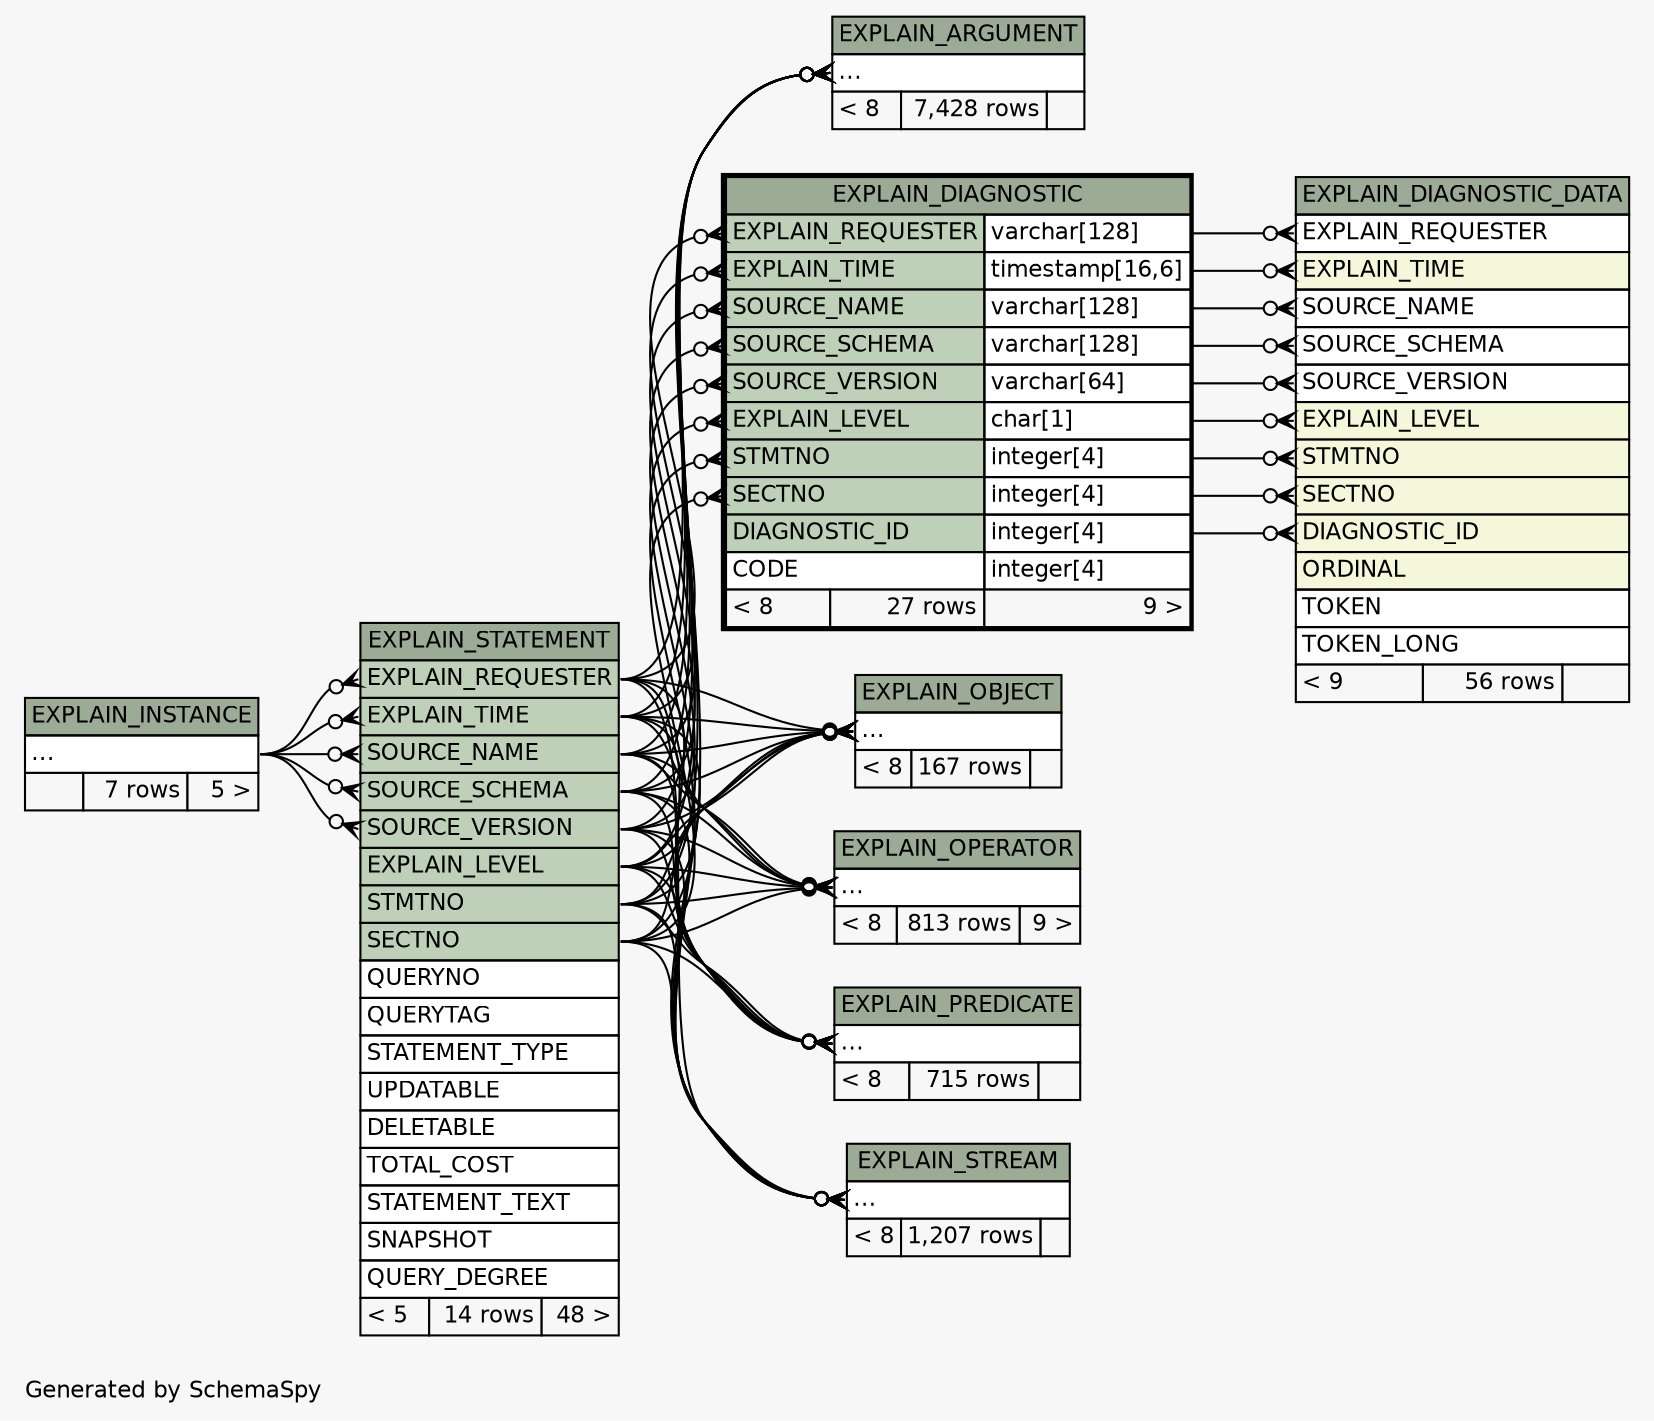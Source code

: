 // dot 2.38.0 on Windows 10 10.0
// SchemaSpy rev Unknown
digraph "twoDegreesRelationshipsDiagram" {
  graph [
    rankdir="RL"
    bgcolor="#f7f7f7"
    label="\nGenerated by SchemaSpy"
    labeljust="l"
    nodesep="0.18"
    ranksep="0.46"
    fontname="Helvetica"
    fontsize="11"
  ];
  node [
    fontname="Helvetica"
    fontsize="11"
    shape="plaintext"
  ];
  edge [
    arrowsize="0.8"
  ];
  "EXPLAIN_ARGUMENT":"elipses":w -> "EXPLAIN_STATEMENT":"EXPLAIN_LEVEL":e [arrowhead=none dir=back arrowtail=crowodot];
  "EXPLAIN_ARGUMENT":"elipses":w -> "EXPLAIN_STATEMENT":"EXPLAIN_REQUESTER":e [arrowhead=none dir=back arrowtail=crowodot];
  "EXPLAIN_ARGUMENT":"elipses":w -> "EXPLAIN_STATEMENT":"EXPLAIN_TIME":e [arrowhead=none dir=back arrowtail=crowodot];
  "EXPLAIN_ARGUMENT":"elipses":w -> "EXPLAIN_STATEMENT":"SECTNO":e [arrowhead=none dir=back arrowtail=crowodot];
  "EXPLAIN_ARGUMENT":"elipses":w -> "EXPLAIN_STATEMENT":"SOURCE_NAME":e [arrowhead=none dir=back arrowtail=crowodot];
  "EXPLAIN_ARGUMENT":"elipses":w -> "EXPLAIN_STATEMENT":"SOURCE_SCHEMA":e [arrowhead=none dir=back arrowtail=crowodot];
  "EXPLAIN_ARGUMENT":"elipses":w -> "EXPLAIN_STATEMENT":"SOURCE_VERSION":e [arrowhead=none dir=back arrowtail=crowodot];
  "EXPLAIN_ARGUMENT":"elipses":w -> "EXPLAIN_STATEMENT":"STMTNO":e [arrowhead=none dir=back arrowtail=crowodot];
  "EXPLAIN_DIAGNOSTIC":"EXPLAIN_LEVEL":w -> "EXPLAIN_STATEMENT":"EXPLAIN_LEVEL":e [arrowhead=none dir=back arrowtail=crowodot];
  "EXPLAIN_DIAGNOSTIC":"EXPLAIN_REQUESTER":w -> "EXPLAIN_STATEMENT":"EXPLAIN_REQUESTER":e [arrowhead=none dir=back arrowtail=crowodot];
  "EXPLAIN_DIAGNOSTIC":"EXPLAIN_TIME":w -> "EXPLAIN_STATEMENT":"EXPLAIN_TIME":e [arrowhead=none dir=back arrowtail=crowodot];
  "EXPLAIN_DIAGNOSTIC":"SECTNO":w -> "EXPLAIN_STATEMENT":"SECTNO":e [arrowhead=none dir=back arrowtail=crowodot];
  "EXPLAIN_DIAGNOSTIC":"SOURCE_NAME":w -> "EXPLAIN_STATEMENT":"SOURCE_NAME":e [arrowhead=none dir=back arrowtail=crowodot];
  "EXPLAIN_DIAGNOSTIC":"SOURCE_SCHEMA":w -> "EXPLAIN_STATEMENT":"SOURCE_SCHEMA":e [arrowhead=none dir=back arrowtail=crowodot];
  "EXPLAIN_DIAGNOSTIC":"SOURCE_VERSION":w -> "EXPLAIN_STATEMENT":"SOURCE_VERSION":e [arrowhead=none dir=back arrowtail=crowodot];
  "EXPLAIN_DIAGNOSTIC":"STMTNO":w -> "EXPLAIN_STATEMENT":"STMTNO":e [arrowhead=none dir=back arrowtail=crowodot];
  "EXPLAIN_DIAGNOSTIC_DATA":"DIAGNOSTIC_ID":w -> "EXPLAIN_DIAGNOSTIC":"DIAGNOSTIC_ID.type":e [arrowhead=none dir=back arrowtail=crowodot];
  "EXPLAIN_DIAGNOSTIC_DATA":"EXPLAIN_LEVEL":w -> "EXPLAIN_DIAGNOSTIC":"EXPLAIN_LEVEL.type":e [arrowhead=none dir=back arrowtail=crowodot];
  "EXPLAIN_DIAGNOSTIC_DATA":"EXPLAIN_REQUESTER":w -> "EXPLAIN_DIAGNOSTIC":"EXPLAIN_REQUESTER.type":e [arrowhead=none dir=back arrowtail=crowodot];
  "EXPLAIN_DIAGNOSTIC_DATA":"EXPLAIN_TIME":w -> "EXPLAIN_DIAGNOSTIC":"EXPLAIN_TIME.type":e [arrowhead=none dir=back arrowtail=crowodot];
  "EXPLAIN_DIAGNOSTIC_DATA":"SECTNO":w -> "EXPLAIN_DIAGNOSTIC":"SECTNO.type":e [arrowhead=none dir=back arrowtail=crowodot];
  "EXPLAIN_DIAGNOSTIC_DATA":"SOURCE_NAME":w -> "EXPLAIN_DIAGNOSTIC":"SOURCE_NAME.type":e [arrowhead=none dir=back arrowtail=crowodot];
  "EXPLAIN_DIAGNOSTIC_DATA":"SOURCE_SCHEMA":w -> "EXPLAIN_DIAGNOSTIC":"SOURCE_SCHEMA.type":e [arrowhead=none dir=back arrowtail=crowodot];
  "EXPLAIN_DIAGNOSTIC_DATA":"SOURCE_VERSION":w -> "EXPLAIN_DIAGNOSTIC":"SOURCE_VERSION.type":e [arrowhead=none dir=back arrowtail=crowodot];
  "EXPLAIN_DIAGNOSTIC_DATA":"STMTNO":w -> "EXPLAIN_DIAGNOSTIC":"STMTNO.type":e [arrowhead=none dir=back arrowtail=crowodot];
  "EXPLAIN_OBJECT":"elipses":w -> "EXPLAIN_STATEMENT":"EXPLAIN_LEVEL":e [arrowhead=none dir=back arrowtail=crowodot];
  "EXPLAIN_OBJECT":"elipses":w -> "EXPLAIN_STATEMENT":"EXPLAIN_REQUESTER":e [arrowhead=none dir=back arrowtail=crowodot];
  "EXPLAIN_OBJECT":"elipses":w -> "EXPLAIN_STATEMENT":"EXPLAIN_TIME":e [arrowhead=none dir=back arrowtail=crowodot];
  "EXPLAIN_OBJECT":"elipses":w -> "EXPLAIN_STATEMENT":"SECTNO":e [arrowhead=none dir=back arrowtail=crowodot];
  "EXPLAIN_OBJECT":"elipses":w -> "EXPLAIN_STATEMENT":"SOURCE_NAME":e [arrowhead=none dir=back arrowtail=crowodot];
  "EXPLAIN_OBJECT":"elipses":w -> "EXPLAIN_STATEMENT":"SOURCE_SCHEMA":e [arrowhead=none dir=back arrowtail=crowodot];
  "EXPLAIN_OBJECT":"elipses":w -> "EXPLAIN_STATEMENT":"SOURCE_VERSION":e [arrowhead=none dir=back arrowtail=crowodot];
  "EXPLAIN_OBJECT":"elipses":w -> "EXPLAIN_STATEMENT":"STMTNO":e [arrowhead=none dir=back arrowtail=crowodot];
  "EXPLAIN_OPERATOR":"elipses":w -> "EXPLAIN_STATEMENT":"EXPLAIN_LEVEL":e [arrowhead=none dir=back arrowtail=crowodot];
  "EXPLAIN_OPERATOR":"elipses":w -> "EXPLAIN_STATEMENT":"EXPLAIN_REQUESTER":e [arrowhead=none dir=back arrowtail=crowodot];
  "EXPLAIN_OPERATOR":"elipses":w -> "EXPLAIN_STATEMENT":"EXPLAIN_TIME":e [arrowhead=none dir=back arrowtail=crowodot];
  "EXPLAIN_OPERATOR":"elipses":w -> "EXPLAIN_STATEMENT":"SECTNO":e [arrowhead=none dir=back arrowtail=crowodot];
  "EXPLAIN_OPERATOR":"elipses":w -> "EXPLAIN_STATEMENT":"SOURCE_NAME":e [arrowhead=none dir=back arrowtail=crowodot];
  "EXPLAIN_OPERATOR":"elipses":w -> "EXPLAIN_STATEMENT":"SOURCE_SCHEMA":e [arrowhead=none dir=back arrowtail=crowodot];
  "EXPLAIN_OPERATOR":"elipses":w -> "EXPLAIN_STATEMENT":"SOURCE_VERSION":e [arrowhead=none dir=back arrowtail=crowodot];
  "EXPLAIN_OPERATOR":"elipses":w -> "EXPLAIN_STATEMENT":"STMTNO":e [arrowhead=none dir=back arrowtail=crowodot];
  "EXPLAIN_PREDICATE":"elipses":w -> "EXPLAIN_STATEMENT":"EXPLAIN_LEVEL":e [arrowhead=none dir=back arrowtail=crowodot];
  "EXPLAIN_PREDICATE":"elipses":w -> "EXPLAIN_STATEMENT":"EXPLAIN_REQUESTER":e [arrowhead=none dir=back arrowtail=crowodot];
  "EXPLAIN_PREDICATE":"elipses":w -> "EXPLAIN_STATEMENT":"EXPLAIN_TIME":e [arrowhead=none dir=back arrowtail=crowodot];
  "EXPLAIN_PREDICATE":"elipses":w -> "EXPLAIN_STATEMENT":"SECTNO":e [arrowhead=none dir=back arrowtail=crowodot];
  "EXPLAIN_PREDICATE":"elipses":w -> "EXPLAIN_STATEMENT":"SOURCE_NAME":e [arrowhead=none dir=back arrowtail=crowodot];
  "EXPLAIN_PREDICATE":"elipses":w -> "EXPLAIN_STATEMENT":"SOURCE_SCHEMA":e [arrowhead=none dir=back arrowtail=crowodot];
  "EXPLAIN_PREDICATE":"elipses":w -> "EXPLAIN_STATEMENT":"SOURCE_VERSION":e [arrowhead=none dir=back arrowtail=crowodot];
  "EXPLAIN_PREDICATE":"elipses":w -> "EXPLAIN_STATEMENT":"STMTNO":e [arrowhead=none dir=back arrowtail=crowodot];
  "EXPLAIN_STATEMENT":"EXPLAIN_REQUESTER":w -> "EXPLAIN_INSTANCE":"elipses":e [arrowhead=none dir=back arrowtail=crowodot];
  "EXPLAIN_STATEMENT":"EXPLAIN_TIME":w -> "EXPLAIN_INSTANCE":"elipses":e [arrowhead=none dir=back arrowtail=crowodot];
  "EXPLAIN_STATEMENT":"SOURCE_NAME":w -> "EXPLAIN_INSTANCE":"elipses":e [arrowhead=none dir=back arrowtail=crowodot];
  "EXPLAIN_STATEMENT":"SOURCE_SCHEMA":w -> "EXPLAIN_INSTANCE":"elipses":e [arrowhead=none dir=back arrowtail=crowodot];
  "EXPLAIN_STATEMENT":"SOURCE_VERSION":w -> "EXPLAIN_INSTANCE":"elipses":e [arrowhead=none dir=back arrowtail=crowodot];
  "EXPLAIN_STREAM":"elipses":w -> "EXPLAIN_STATEMENT":"EXPLAIN_LEVEL":e [arrowhead=none dir=back arrowtail=crowodot];
  "EXPLAIN_STREAM":"elipses":w -> "EXPLAIN_STATEMENT":"EXPLAIN_REQUESTER":e [arrowhead=none dir=back arrowtail=crowodot];
  "EXPLAIN_STREAM":"elipses":w -> "EXPLAIN_STATEMENT":"EXPLAIN_TIME":e [arrowhead=none dir=back arrowtail=crowodot];
  "EXPLAIN_STREAM":"elipses":w -> "EXPLAIN_STATEMENT":"SECTNO":e [arrowhead=none dir=back arrowtail=crowodot];
  "EXPLAIN_STREAM":"elipses":w -> "EXPLAIN_STATEMENT":"SOURCE_NAME":e [arrowhead=none dir=back arrowtail=crowodot];
  "EXPLAIN_STREAM":"elipses":w -> "EXPLAIN_STATEMENT":"SOURCE_SCHEMA":e [arrowhead=none dir=back arrowtail=crowodot];
  "EXPLAIN_STREAM":"elipses":w -> "EXPLAIN_STATEMENT":"SOURCE_VERSION":e [arrowhead=none dir=back arrowtail=crowodot];
  "EXPLAIN_STREAM":"elipses":w -> "EXPLAIN_STATEMENT":"STMTNO":e [arrowhead=none dir=back arrowtail=crowodot];
  "EXPLAIN_ARGUMENT" [
    label=<
    <TABLE BORDER="0" CELLBORDER="1" CELLSPACING="0" BGCOLOR="#ffffff">
      <TR><TD COLSPAN="3" BGCOLOR="#9bab96" ALIGN="CENTER">EXPLAIN_ARGUMENT</TD></TR>
      <TR><TD PORT="elipses" COLSPAN="3" ALIGN="LEFT">...</TD></TR>
      <TR><TD ALIGN="LEFT" BGCOLOR="#f7f7f7">&lt; 8</TD><TD ALIGN="RIGHT" BGCOLOR="#f7f7f7">7,428 rows</TD><TD ALIGN="RIGHT" BGCOLOR="#f7f7f7">  </TD></TR>
    </TABLE>>
    URL="EXPLAIN_ARGUMENT.html"
    tooltip="EXPLAIN_ARGUMENT"
  ];
  "EXPLAIN_DIAGNOSTIC" [
    label=<
    <TABLE BORDER="2" CELLBORDER="1" CELLSPACING="0" BGCOLOR="#ffffff">
      <TR><TD COLSPAN="3" BGCOLOR="#9bab96" ALIGN="CENTER">EXPLAIN_DIAGNOSTIC</TD></TR>
      <TR><TD PORT="EXPLAIN_REQUESTER" COLSPAN="2" BGCOLOR="#bed1b8" ALIGN="LEFT">EXPLAIN_REQUESTER</TD><TD PORT="EXPLAIN_REQUESTER.type" ALIGN="LEFT">varchar[128]</TD></TR>
      <TR><TD PORT="EXPLAIN_TIME" COLSPAN="2" BGCOLOR="#bed1b8" ALIGN="LEFT">EXPLAIN_TIME</TD><TD PORT="EXPLAIN_TIME.type" ALIGN="LEFT">timestamp[16,6]</TD></TR>
      <TR><TD PORT="SOURCE_NAME" COLSPAN="2" BGCOLOR="#bed1b8" ALIGN="LEFT">SOURCE_NAME</TD><TD PORT="SOURCE_NAME.type" ALIGN="LEFT">varchar[128]</TD></TR>
      <TR><TD PORT="SOURCE_SCHEMA" COLSPAN="2" BGCOLOR="#bed1b8" ALIGN="LEFT">SOURCE_SCHEMA</TD><TD PORT="SOURCE_SCHEMA.type" ALIGN="LEFT">varchar[128]</TD></TR>
      <TR><TD PORT="SOURCE_VERSION" COLSPAN="2" BGCOLOR="#bed1b8" ALIGN="LEFT">SOURCE_VERSION</TD><TD PORT="SOURCE_VERSION.type" ALIGN="LEFT">varchar[64]</TD></TR>
      <TR><TD PORT="EXPLAIN_LEVEL" COLSPAN="2" BGCOLOR="#bed1b8" ALIGN="LEFT">EXPLAIN_LEVEL</TD><TD PORT="EXPLAIN_LEVEL.type" ALIGN="LEFT">char[1]</TD></TR>
      <TR><TD PORT="STMTNO" COLSPAN="2" BGCOLOR="#bed1b8" ALIGN="LEFT">STMTNO</TD><TD PORT="STMTNO.type" ALIGN="LEFT">integer[4]</TD></TR>
      <TR><TD PORT="SECTNO" COLSPAN="2" BGCOLOR="#bed1b8" ALIGN="LEFT">SECTNO</TD><TD PORT="SECTNO.type" ALIGN="LEFT">integer[4]</TD></TR>
      <TR><TD PORT="DIAGNOSTIC_ID" COLSPAN="2" BGCOLOR="#bed1b8" ALIGN="LEFT">DIAGNOSTIC_ID</TD><TD PORT="DIAGNOSTIC_ID.type" ALIGN="LEFT">integer[4]</TD></TR>
      <TR><TD PORT="CODE" COLSPAN="2" ALIGN="LEFT">CODE</TD><TD PORT="CODE.type" ALIGN="LEFT">integer[4]</TD></TR>
      <TR><TD ALIGN="LEFT" BGCOLOR="#f7f7f7">&lt; 8</TD><TD ALIGN="RIGHT" BGCOLOR="#f7f7f7">27 rows</TD><TD ALIGN="RIGHT" BGCOLOR="#f7f7f7">9 &gt;</TD></TR>
    </TABLE>>
    URL="EXPLAIN_DIAGNOSTIC.html"
    tooltip="EXPLAIN_DIAGNOSTIC"
  ];
  "EXPLAIN_DIAGNOSTIC_DATA" [
    label=<
    <TABLE BORDER="0" CELLBORDER="1" CELLSPACING="0" BGCOLOR="#ffffff">
      <TR><TD COLSPAN="3" BGCOLOR="#9bab96" ALIGN="CENTER">EXPLAIN_DIAGNOSTIC_DATA</TD></TR>
      <TR><TD PORT="EXPLAIN_REQUESTER" COLSPAN="3" ALIGN="LEFT">EXPLAIN_REQUESTER</TD></TR>
      <TR><TD PORT="EXPLAIN_TIME" COLSPAN="3" BGCOLOR="#f4f7da" ALIGN="LEFT">EXPLAIN_TIME</TD></TR>
      <TR><TD PORT="SOURCE_NAME" COLSPAN="3" ALIGN="LEFT">SOURCE_NAME</TD></TR>
      <TR><TD PORT="SOURCE_SCHEMA" COLSPAN="3" ALIGN="LEFT">SOURCE_SCHEMA</TD></TR>
      <TR><TD PORT="SOURCE_VERSION" COLSPAN="3" ALIGN="LEFT">SOURCE_VERSION</TD></TR>
      <TR><TD PORT="EXPLAIN_LEVEL" COLSPAN="3" BGCOLOR="#f4f7da" ALIGN="LEFT">EXPLAIN_LEVEL</TD></TR>
      <TR><TD PORT="STMTNO" COLSPAN="3" BGCOLOR="#f4f7da" ALIGN="LEFT">STMTNO</TD></TR>
      <TR><TD PORT="SECTNO" COLSPAN="3" BGCOLOR="#f4f7da" ALIGN="LEFT">SECTNO</TD></TR>
      <TR><TD PORT="DIAGNOSTIC_ID" COLSPAN="3" BGCOLOR="#f4f7da" ALIGN="LEFT">DIAGNOSTIC_ID</TD></TR>
      <TR><TD PORT="ORDINAL" COLSPAN="3" BGCOLOR="#f4f7da" ALIGN="LEFT">ORDINAL</TD></TR>
      <TR><TD PORT="TOKEN" COLSPAN="3" ALIGN="LEFT">TOKEN</TD></TR>
      <TR><TD PORT="TOKEN_LONG" COLSPAN="3" ALIGN="LEFT">TOKEN_LONG</TD></TR>
      <TR><TD ALIGN="LEFT" BGCOLOR="#f7f7f7">&lt; 9</TD><TD ALIGN="RIGHT" BGCOLOR="#f7f7f7">56 rows</TD><TD ALIGN="RIGHT" BGCOLOR="#f7f7f7">  </TD></TR>
    </TABLE>>
    URL="EXPLAIN_DIAGNOSTIC_DATA.html"
    tooltip="EXPLAIN_DIAGNOSTIC_DATA"
  ];
  "EXPLAIN_INSTANCE" [
    label=<
    <TABLE BORDER="0" CELLBORDER="1" CELLSPACING="0" BGCOLOR="#ffffff">
      <TR><TD COLSPAN="3" BGCOLOR="#9bab96" ALIGN="CENTER">EXPLAIN_INSTANCE</TD></TR>
      <TR><TD PORT="elipses" COLSPAN="3" ALIGN="LEFT">...</TD></TR>
      <TR><TD ALIGN="LEFT" BGCOLOR="#f7f7f7">  </TD><TD ALIGN="RIGHT" BGCOLOR="#f7f7f7">7 rows</TD><TD ALIGN="RIGHT" BGCOLOR="#f7f7f7">5 &gt;</TD></TR>
    </TABLE>>
    URL="EXPLAIN_INSTANCE.html"
    tooltip="EXPLAIN_INSTANCE"
  ];
  "EXPLAIN_OBJECT" [
    label=<
    <TABLE BORDER="0" CELLBORDER="1" CELLSPACING="0" BGCOLOR="#ffffff">
      <TR><TD COLSPAN="3" BGCOLOR="#9bab96" ALIGN="CENTER">EXPLAIN_OBJECT</TD></TR>
      <TR><TD PORT="elipses" COLSPAN="3" ALIGN="LEFT">...</TD></TR>
      <TR><TD ALIGN="LEFT" BGCOLOR="#f7f7f7">&lt; 8</TD><TD ALIGN="RIGHT" BGCOLOR="#f7f7f7">167 rows</TD><TD ALIGN="RIGHT" BGCOLOR="#f7f7f7">  </TD></TR>
    </TABLE>>
    URL="EXPLAIN_OBJECT.html"
    tooltip="EXPLAIN_OBJECT"
  ];
  "EXPLAIN_OPERATOR" [
    label=<
    <TABLE BORDER="0" CELLBORDER="1" CELLSPACING="0" BGCOLOR="#ffffff">
      <TR><TD COLSPAN="3" BGCOLOR="#9bab96" ALIGN="CENTER">EXPLAIN_OPERATOR</TD></TR>
      <TR><TD PORT="elipses" COLSPAN="3" ALIGN="LEFT">...</TD></TR>
      <TR><TD ALIGN="LEFT" BGCOLOR="#f7f7f7">&lt; 8</TD><TD ALIGN="RIGHT" BGCOLOR="#f7f7f7">813 rows</TD><TD ALIGN="RIGHT" BGCOLOR="#f7f7f7">9 &gt;</TD></TR>
    </TABLE>>
    URL="EXPLAIN_OPERATOR.html"
    tooltip="EXPLAIN_OPERATOR"
  ];
  "EXPLAIN_PREDICATE" [
    label=<
    <TABLE BORDER="0" CELLBORDER="1" CELLSPACING="0" BGCOLOR="#ffffff">
      <TR><TD COLSPAN="3" BGCOLOR="#9bab96" ALIGN="CENTER">EXPLAIN_PREDICATE</TD></TR>
      <TR><TD PORT="elipses" COLSPAN="3" ALIGN="LEFT">...</TD></TR>
      <TR><TD ALIGN="LEFT" BGCOLOR="#f7f7f7">&lt; 8</TD><TD ALIGN="RIGHT" BGCOLOR="#f7f7f7">715 rows</TD><TD ALIGN="RIGHT" BGCOLOR="#f7f7f7">  </TD></TR>
    </TABLE>>
    URL="EXPLAIN_PREDICATE.html"
    tooltip="EXPLAIN_PREDICATE"
  ];
  "EXPLAIN_STATEMENT" [
    label=<
    <TABLE BORDER="0" CELLBORDER="1" CELLSPACING="0" BGCOLOR="#ffffff">
      <TR><TD COLSPAN="3" BGCOLOR="#9bab96" ALIGN="CENTER">EXPLAIN_STATEMENT</TD></TR>
      <TR><TD PORT="EXPLAIN_REQUESTER" COLSPAN="3" BGCOLOR="#bed1b8" ALIGN="LEFT">EXPLAIN_REQUESTER</TD></TR>
      <TR><TD PORT="EXPLAIN_TIME" COLSPAN="3" BGCOLOR="#bed1b8" ALIGN="LEFT">EXPLAIN_TIME</TD></TR>
      <TR><TD PORT="SOURCE_NAME" COLSPAN="3" BGCOLOR="#bed1b8" ALIGN="LEFT">SOURCE_NAME</TD></TR>
      <TR><TD PORT="SOURCE_SCHEMA" COLSPAN="3" BGCOLOR="#bed1b8" ALIGN="LEFT">SOURCE_SCHEMA</TD></TR>
      <TR><TD PORT="SOURCE_VERSION" COLSPAN="3" BGCOLOR="#bed1b8" ALIGN="LEFT">SOURCE_VERSION</TD></TR>
      <TR><TD PORT="EXPLAIN_LEVEL" COLSPAN="3" BGCOLOR="#bed1b8" ALIGN="LEFT">EXPLAIN_LEVEL</TD></TR>
      <TR><TD PORT="STMTNO" COLSPAN="3" BGCOLOR="#bed1b8" ALIGN="LEFT">STMTNO</TD></TR>
      <TR><TD PORT="SECTNO" COLSPAN="3" BGCOLOR="#bed1b8" ALIGN="LEFT">SECTNO</TD></TR>
      <TR><TD PORT="QUERYNO" COLSPAN="3" ALIGN="LEFT">QUERYNO</TD></TR>
      <TR><TD PORT="QUERYTAG" COLSPAN="3" ALIGN="LEFT">QUERYTAG</TD></TR>
      <TR><TD PORT="STATEMENT_TYPE" COLSPAN="3" ALIGN="LEFT">STATEMENT_TYPE</TD></TR>
      <TR><TD PORT="UPDATABLE" COLSPAN="3" ALIGN="LEFT">UPDATABLE</TD></TR>
      <TR><TD PORT="DELETABLE" COLSPAN="3" ALIGN="LEFT">DELETABLE</TD></TR>
      <TR><TD PORT="TOTAL_COST" COLSPAN="3" ALIGN="LEFT">TOTAL_COST</TD></TR>
      <TR><TD PORT="STATEMENT_TEXT" COLSPAN="3" ALIGN="LEFT">STATEMENT_TEXT</TD></TR>
      <TR><TD PORT="SNAPSHOT" COLSPAN="3" ALIGN="LEFT">SNAPSHOT</TD></TR>
      <TR><TD PORT="QUERY_DEGREE" COLSPAN="3" ALIGN="LEFT">QUERY_DEGREE</TD></TR>
      <TR><TD ALIGN="LEFT" BGCOLOR="#f7f7f7">&lt; 5</TD><TD ALIGN="RIGHT" BGCOLOR="#f7f7f7">14 rows</TD><TD ALIGN="RIGHT" BGCOLOR="#f7f7f7">48 &gt;</TD></TR>
    </TABLE>>
    URL="EXPLAIN_STATEMENT.html"
    tooltip="EXPLAIN_STATEMENT"
  ];
  "EXPLAIN_STREAM" [
    label=<
    <TABLE BORDER="0" CELLBORDER="1" CELLSPACING="0" BGCOLOR="#ffffff">
      <TR><TD COLSPAN="3" BGCOLOR="#9bab96" ALIGN="CENTER">EXPLAIN_STREAM</TD></TR>
      <TR><TD PORT="elipses" COLSPAN="3" ALIGN="LEFT">...</TD></TR>
      <TR><TD ALIGN="LEFT" BGCOLOR="#f7f7f7">&lt; 8</TD><TD ALIGN="RIGHT" BGCOLOR="#f7f7f7">1,207 rows</TD><TD ALIGN="RIGHT" BGCOLOR="#f7f7f7">  </TD></TR>
    </TABLE>>
    URL="EXPLAIN_STREAM.html"
    tooltip="EXPLAIN_STREAM"
  ];
}

